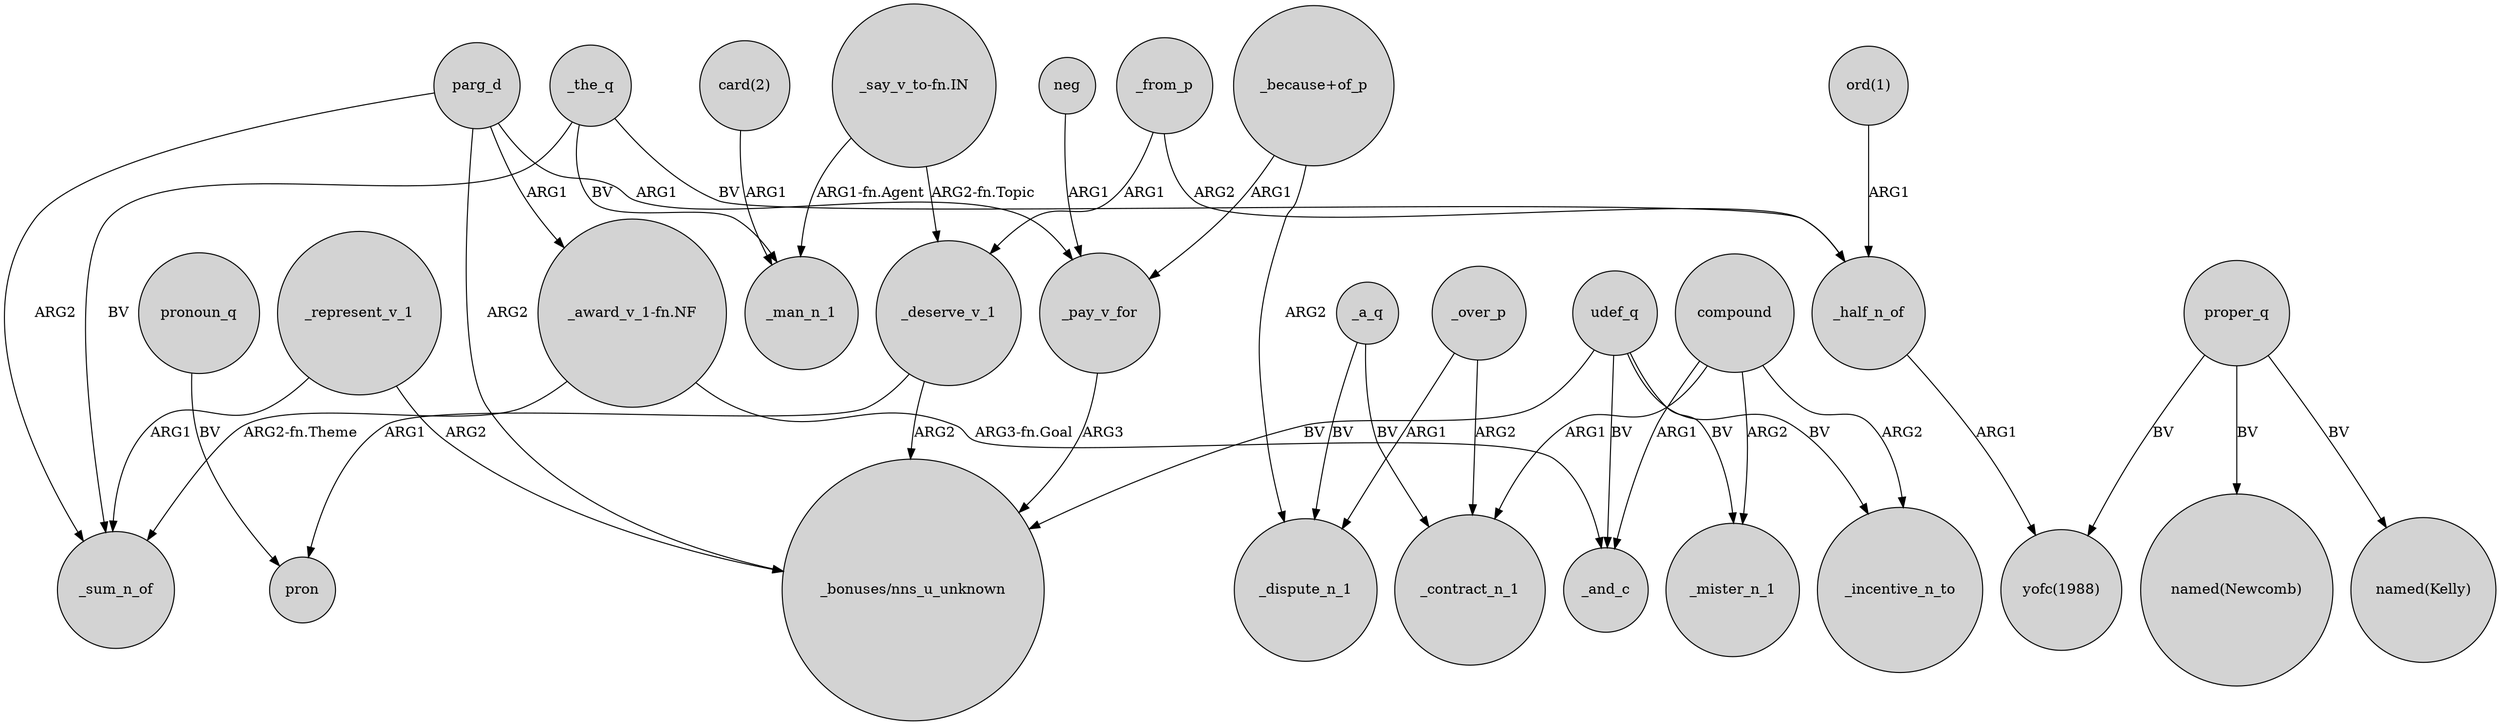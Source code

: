 digraph {
	node [shape=circle style=filled]
	parg_d -> _sum_n_of [label=ARG2]
	neg -> _pay_v_for [label=ARG1]
	_over_p -> _contract_n_1 [label=ARG2]
	_the_q -> _man_n_1 [label=BV]
	_the_q -> _sum_n_of [label=BV]
	_from_p -> _deserve_v_1 [label=ARG1]
	udef_q -> _incentive_n_to [label=BV]
	_over_p -> _dispute_n_1 [label=ARG1]
	_from_p -> _half_n_of [label=ARG2]
	compound -> _mister_n_1 [label=ARG2]
	_deserve_v_1 -> pron [label=ARG1]
	udef_q -> _mister_n_1 [label=BV]
	_half_n_of -> "yofc(1988)" [label=ARG1]
	"_award_v_1-fn.NF" -> _sum_n_of [label="ARG2-fn.Theme"]
	"_because+of_p" -> _pay_v_for [label=ARG1]
	compound -> _contract_n_1 [label=ARG1]
	_a_q -> _contract_n_1 [label=BV]
	proper_q -> "named(Newcomb)" [label=BV]
	"_say_v_to-fn.IN" -> _deserve_v_1 [label="ARG2-fn.Topic"]
	_a_q -> _dispute_n_1 [label=BV]
	"_award_v_1-fn.NF" -> _and_c [label="ARG3-fn.Goal"]
	pronoun_q -> pron [label=BV]
	"_say_v_to-fn.IN" -> _man_n_1 [label="ARG1-fn.Agent"]
	"ord(1)" -> _half_n_of [label=ARG1]
	_represent_v_1 -> _sum_n_of [label=ARG1]
	proper_q -> "yofc(1988)" [label=BV]
	compound -> _incentive_n_to [label=ARG2]
	"_because+of_p" -> _dispute_n_1 [label=ARG2]
	parg_d -> "_bonuses/nns_u_unknown" [label=ARG2]
	compound -> _and_c [label=ARG1]
	udef_q -> "_bonuses/nns_u_unknown" [label=BV]
	parg_d -> "_award_v_1-fn.NF" [label=ARG1]
	_represent_v_1 -> "_bonuses/nns_u_unknown" [label=ARG2]
	"card(2)" -> _man_n_1 [label=ARG1]
	_pay_v_for -> "_bonuses/nns_u_unknown" [label=ARG3]
	_the_q -> _half_n_of [label=BV]
	_deserve_v_1 -> "_bonuses/nns_u_unknown" [label=ARG2]
	udef_q -> _and_c [label=BV]
	proper_q -> "named(Kelly)" [label=BV]
	parg_d -> _pay_v_for [label=ARG1]
}
